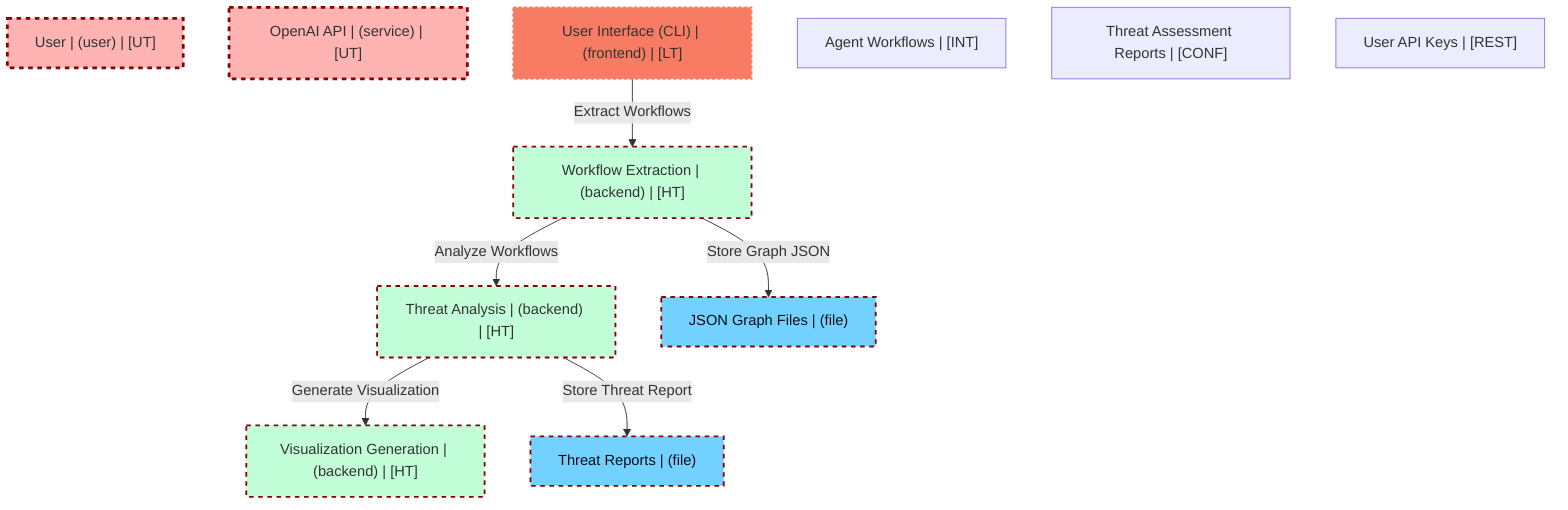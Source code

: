 graph TB
  node_01F8M8Z8K8H8J8K8H8J8K8E1["User | (user) | [UT]"]:::untrusted
  node_01F8M8Z8K8H8J8K8H8J8K8E2["OpenAI API | (service) | [UT]"]:::untrusted
  node_01F8M8Z8K8H8J8K8H8J8K8P1["Workflow Extraction | (backend) | [HT]"]:::highTrust
  node_01F8M8Z8K8H8J8K8H8J8K8P2["Threat Analysis | (backend) | [HT]"]:::highTrust
  node_01F8M8Z8K8H8J8K8H8J8K8P3["Visualization Generation | (backend) | [HT]"]:::highTrust
  node_01F8M8Z8K8H8J8K8H8J8K8P4["User Interface (CLI) | (frontend) | [LT]"]:::lowTrust
  node_01F8M8Z8K8H8J8K8H8J8K8D1["JSON Graph Files | (file)"]:::dataStore
  node_01F8M8Z8K8H8J8K8H8J8K8D2["Threat Reports | (file)"]:::dataStore
  node_01F8M8Z8K8H8J8K8H8J8K8H8A1["Agent Workflows | [INT]"]:::dataAsset,internal
  node_01F8M8Z8K8H8J8K8H8J8K8H8A2["Threat Assessment Reports | [CONF]"]:::dataAsset,confidential
  node_01F8M8Z8K8H8J8K8H8J8K8H8A3["User API Keys | [REST]"]:::dataAsset,restricted

  node_01F8M8Z8K8H8J8K8H8J8K8P4 -->|Extract Workflows| node_01F8M8Z8K8H8J8K8H8J8K8P1:::unencryptedFlow
  node_01F8M8Z8K8H8J8K8H8J8K8P1 -->|Analyze Workflows| node_01F8M8Z8K8H8J8K8H8J8K8P2:::unencryptedFlow
  node_01F8M8Z8K8H8J8K8H8J8K8P2 -->|Generate Visualization| node_01F8M8Z8K8H8J8K8H8J8K8P3:::unencryptedFlow
  node_01F8M8Z8K8H8J8K8H8J8K8P1 -->|Store Graph JSON| node_01F8M8Z8K8H8J8K8H8J8K8D1:::unencryptedFlow
  node_01F8M8Z8K8H8J8K8H8J8K8P2 -->|Store Threat Report| node_01F8M8Z8K8H8J8K8H8J8K8D2:::unencryptedFlow

  classDef externalEntity fill:#FFB3B3,stroke:#8B0000,stroke-width:2px,color:#0B0D17
  classDef process fill:#C2FFD8,stroke:#106B49,stroke-width:2px,color:#0B0D17
  classDef dataStore fill:#73d1ff,stroke:#29ABE2,stroke-width:2px,color:#0B0D17
  classDef dataAsset fill:#ffa1ad,stroke:#A259FF,stroke-width:2px,color:#0B0D17
  classDef untrusted fill:#FFB3B3,stroke:#8B0000,stroke-width:3px,stroke-dasharray:5 5
  classDef lowTrust fill:#f77c63,stroke:#f77c63,stroke-width:2px,stroke-dasharray:3 3
  classDef mediumTrust fill:#FFF2B3,stroke:#7A6300,stroke-width:2px
  classDef highTrust fill:#C2FFD8,stroke:#106B49,stroke-width:2px
  classDef veryHighTrust fill:#36FF8F,stroke:#36FF8F,stroke-width:3px
  classDef public fill:#C2FFD8,stroke:#106B49,stroke-width:1px
  classDef internal fill:#FFF2B3,stroke:#7A6300,stroke-width:1px
  classDef confidential fill:#FFB3B3,stroke:#8B0000,stroke-width:2px
  classDef restricted fill:#8B0000,stroke:#8B0000,stroke-width:3px
  classDef pii fill:#ffa1ad,stroke:#A259FF,stroke-width:2px
  classDef pci fill:#8B0000,stroke:#8B0000,stroke-width:3px
  classDef phi fill:#ffa1ad,stroke:#A259FF,stroke-width:3px
  classDef encryptedFlow stroke:#106B49,stroke-width:2px
  classDef unencryptedFlow stroke:#8B0000,stroke-width:2px,stroke-dasharray:5 5
  classDef authenticatedFlow stroke:#29ABE2,stroke-width:2px
  classDef trustBoundary fill:transparent,stroke:#2E3440,stroke-width:3px,stroke-dasharray:10 5